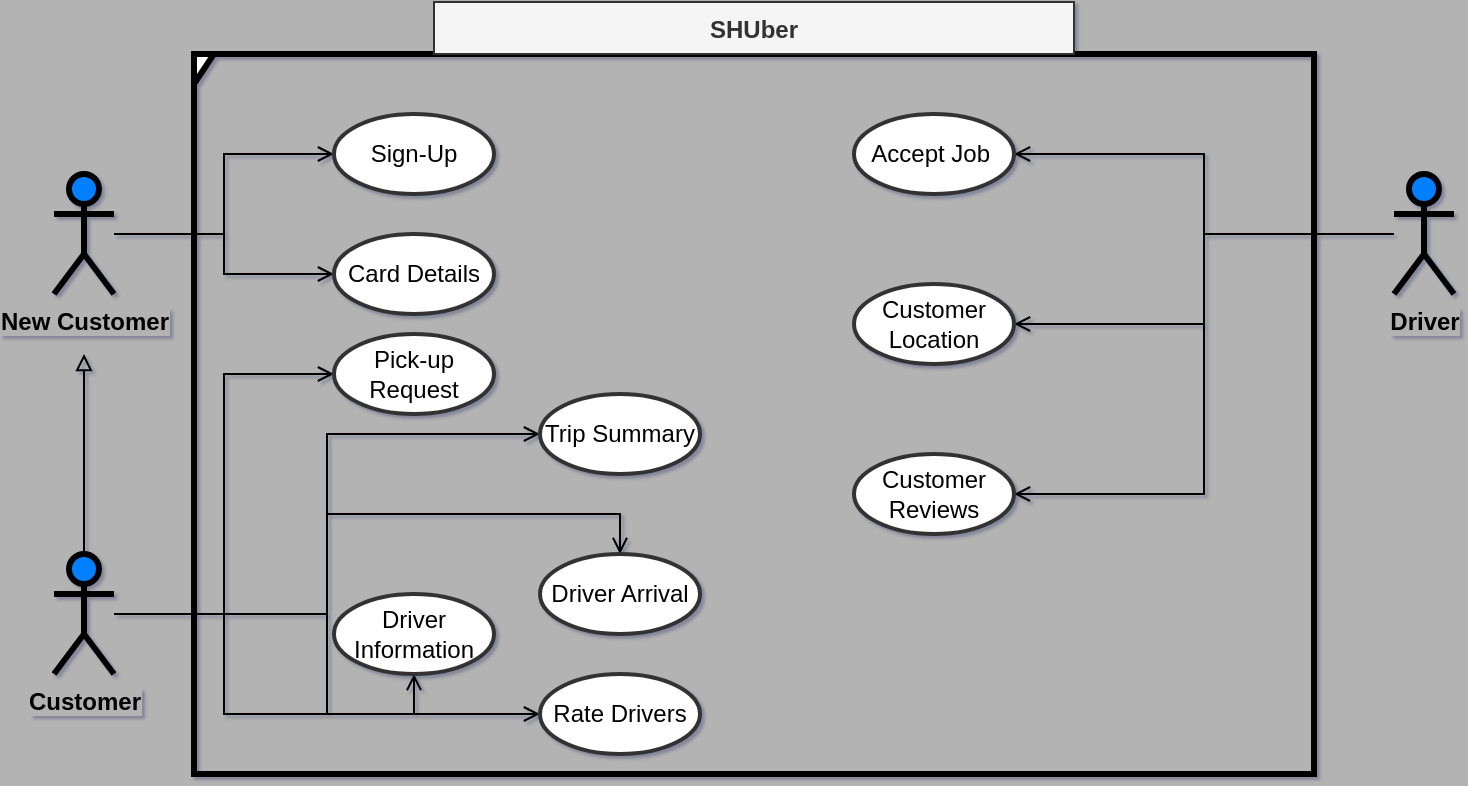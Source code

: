<mxfile version="12.3.0" type="github" pages="1"><diagram id="tz90jnlteMNbuqUGytk4" name="Page-1"><mxGraphModel dx="782" dy="466" grid="1" gridSize="10" guides="1" tooltips="1" connect="1" arrows="1" fold="1" page="1" pageScale="1" pageWidth="827" pageHeight="1169" background="#B3B3B3" math="0" shadow="1"><root><mxCell id="0"/><mxCell id="1" parent="0"/><mxCell id="osGfRu7lVCejMQ_B_ARy-34" style="edgeStyle=orthogonalEdgeStyle;rounded=0;orthogonalLoop=1;jettySize=auto;html=1;entryX=0;entryY=0.5;entryDx=0;entryDy=0;startArrow=none;startFill=0;endArrow=open;endFill=0;strokeWidth=1;" edge="1" parent="1" source="osGfRu7lVCejMQ_B_ARy-2" target="osGfRu7lVCejMQ_B_ARy-21"><mxGeometry relative="1" as="geometry"/></mxCell><mxCell id="osGfRu7lVCejMQ_B_ARy-35" style="edgeStyle=orthogonalEdgeStyle;rounded=0;orthogonalLoop=1;jettySize=auto;html=1;entryX=0;entryY=0.5;entryDx=0;entryDy=0;startArrow=none;startFill=0;endArrow=open;endFill=0;strokeWidth=1;" edge="1" parent="1" source="osGfRu7lVCejMQ_B_ARy-2" target="osGfRu7lVCejMQ_B_ARy-22"><mxGeometry relative="1" as="geometry"/></mxCell><mxCell id="osGfRu7lVCejMQ_B_ARy-2" value="&lt;b&gt;New Customer&lt;/b&gt;" style="shape=umlActor;verticalLabelPosition=bottom;labelBackgroundColor=#B3B3B3;verticalAlign=top;html=1;fillColor=#007FFF;strokeWidth=3;" vertex="1" parent="1"><mxGeometry x="90" y="100" width="30" height="60" as="geometry"/></mxCell><mxCell id="osGfRu7lVCejMQ_B_ARy-20" style="edgeStyle=orthogonalEdgeStyle;rounded=0;orthogonalLoop=1;jettySize=auto;html=1;startArrow=none;startFill=0;endArrow=block;endFill=0;strokeWidth=1;" edge="1" parent="1" source="osGfRu7lVCejMQ_B_ARy-4"><mxGeometry relative="1" as="geometry"><mxPoint x="105" y="190" as="targetPoint"/></mxGeometry></mxCell><mxCell id="osGfRu7lVCejMQ_B_ARy-36" style="edgeStyle=orthogonalEdgeStyle;rounded=0;orthogonalLoop=1;jettySize=auto;html=1;entryX=0;entryY=0.5;entryDx=0;entryDy=0;startArrow=none;startFill=0;endArrow=open;endFill=0;strokeWidth=1;" edge="1" parent="1" source="osGfRu7lVCejMQ_B_ARy-4" target="osGfRu7lVCejMQ_B_ARy-25"><mxGeometry relative="1" as="geometry"/></mxCell><mxCell id="osGfRu7lVCejMQ_B_ARy-37" style="edgeStyle=orthogonalEdgeStyle;rounded=0;orthogonalLoop=1;jettySize=auto;html=1;entryX=0;entryY=0.5;entryDx=0;entryDy=0;startArrow=none;startFill=0;endArrow=open;endFill=0;strokeWidth=1;" edge="1" parent="1" source="osGfRu7lVCejMQ_B_ARy-4" target="osGfRu7lVCejMQ_B_ARy-26"><mxGeometry relative="1" as="geometry"/></mxCell><mxCell id="osGfRu7lVCejMQ_B_ARy-38" style="edgeStyle=orthogonalEdgeStyle;rounded=0;orthogonalLoop=1;jettySize=auto;html=1;entryX=0.5;entryY=1;entryDx=0;entryDy=0;startArrow=none;startFill=0;endArrow=open;endFill=0;strokeWidth=1;" edge="1" parent="1" source="osGfRu7lVCejMQ_B_ARy-4" target="osGfRu7lVCejMQ_B_ARy-27"><mxGeometry relative="1" as="geometry"/></mxCell><mxCell id="osGfRu7lVCejMQ_B_ARy-39" style="edgeStyle=orthogonalEdgeStyle;rounded=0;orthogonalLoop=1;jettySize=auto;html=1;entryX=0.5;entryY=0;entryDx=0;entryDy=0;startArrow=none;startFill=0;endArrow=open;endFill=0;strokeWidth=1;" edge="1" parent="1" source="osGfRu7lVCejMQ_B_ARy-4" target="osGfRu7lVCejMQ_B_ARy-29"><mxGeometry relative="1" as="geometry"/></mxCell><mxCell id="osGfRu7lVCejMQ_B_ARy-40" style="edgeStyle=orthogonalEdgeStyle;rounded=0;orthogonalLoop=1;jettySize=auto;html=1;entryX=0;entryY=0.5;entryDx=0;entryDy=0;startArrow=none;startFill=0;endArrow=open;endFill=0;strokeWidth=1;" edge="1" parent="1" source="osGfRu7lVCejMQ_B_ARy-4" target="osGfRu7lVCejMQ_B_ARy-30"><mxGeometry relative="1" as="geometry"/></mxCell><mxCell id="osGfRu7lVCejMQ_B_ARy-4" value="&lt;b&gt;Customer&lt;/b&gt;" style="shape=umlActor;verticalLabelPosition=bottom;labelBackgroundColor=#B3B3B3;verticalAlign=top;html=1;strokeWidth=3;fillColor=#007FFF;" vertex="1" parent="1"><mxGeometry x="90" y="290" width="30" height="60" as="geometry"/></mxCell><mxCell id="osGfRu7lVCejMQ_B_ARy-9" value="" style="shape=umlFrame;whiteSpace=wrap;html=1;width=10;height=15;strokeWidth=3;" vertex="1" parent="1"><mxGeometry x="160" y="40" width="560" height="360" as="geometry"/></mxCell><mxCell id="osGfRu7lVCejMQ_B_ARy-42" style="edgeStyle=orthogonalEdgeStyle;rounded=0;orthogonalLoop=1;jettySize=auto;html=1;entryX=1;entryY=0.5;entryDx=0;entryDy=0;startArrow=none;startFill=0;endArrow=open;endFill=0;strokeWidth=1;" edge="1" parent="1" source="osGfRu7lVCejMQ_B_ARy-10" target="osGfRu7lVCejMQ_B_ARy-33"><mxGeometry relative="1" as="geometry"/></mxCell><mxCell id="osGfRu7lVCejMQ_B_ARy-43" style="edgeStyle=orthogonalEdgeStyle;rounded=0;orthogonalLoop=1;jettySize=auto;html=1;entryX=1;entryY=0.5;entryDx=0;entryDy=0;startArrow=none;startFill=0;endArrow=open;endFill=0;strokeWidth=1;" edge="1" parent="1" source="osGfRu7lVCejMQ_B_ARy-10" target="osGfRu7lVCejMQ_B_ARy-32"><mxGeometry relative="1" as="geometry"/></mxCell><mxCell id="osGfRu7lVCejMQ_B_ARy-44" style="edgeStyle=orthogonalEdgeStyle;rounded=0;orthogonalLoop=1;jettySize=auto;html=1;entryX=1;entryY=0.5;entryDx=0;entryDy=0;startArrow=none;startFill=0;endArrow=open;endFill=0;strokeWidth=1;" edge="1" parent="1" source="osGfRu7lVCejMQ_B_ARy-10" target="osGfRu7lVCejMQ_B_ARy-24"><mxGeometry relative="1" as="geometry"/></mxCell><mxCell id="osGfRu7lVCejMQ_B_ARy-10" value="&lt;b&gt;Driver&lt;/b&gt;" style="shape=umlActor;verticalLabelPosition=bottom;labelBackgroundColor=#B3B3B3;verticalAlign=top;html=1;outlineConnect=0;strokeWidth=3;fillColor=#007FFF;" vertex="1" parent="1"><mxGeometry x="760" y="100" width="30" height="60" as="geometry"/></mxCell><mxCell id="osGfRu7lVCejMQ_B_ARy-15" value="SHUber" style="text;align=center;fontStyle=1;verticalAlign=middle;spacingLeft=3;spacingRight=3;strokeColor=#333333;rotatable=0;points=[[0,0.5],[1,0.5]];portConstraint=eastwest;fillColor=#f5f5f5;strokeWidth=1;fontColor=#333333;labelBackgroundColor=none;labelBorderColor=none;" vertex="1" parent="1"><mxGeometry x="280" y="14" width="320" height="26" as="geometry"/></mxCell><mxCell id="osGfRu7lVCejMQ_B_ARy-21" value="Sign-Up" style="ellipse;whiteSpace=wrap;html=1;strokeColor=#333333;strokeWidth=2;fillColor=#FFFFFF;" vertex="1" parent="1"><mxGeometry x="230" y="70" width="80" height="40" as="geometry"/></mxCell><mxCell id="osGfRu7lVCejMQ_B_ARy-22" value="Card Details" style="ellipse;whiteSpace=wrap;html=1;strokeColor=#333333;strokeWidth=2;fillColor=#FFFFFF;" vertex="1" parent="1"><mxGeometry x="230" y="130" width="80" height="40" as="geometry"/></mxCell><mxCell id="osGfRu7lVCejMQ_B_ARy-24" value="Customer Location" style="ellipse;whiteSpace=wrap;html=1;strokeColor=#333333;strokeWidth=2;fillColor=#FFFFFF;" vertex="1" parent="1"><mxGeometry x="490" y="155" width="80" height="40" as="geometry"/></mxCell><mxCell id="osGfRu7lVCejMQ_B_ARy-25" value="&lt;font style=&quot;font-size: 12px&quot;&gt;Pick-up Request&lt;/font&gt;" style="ellipse;whiteSpace=wrap;html=1;strokeColor=#333333;strokeWidth=2;fillColor=#FFFFFF;" vertex="1" parent="1"><mxGeometry x="230" y="180" width="80" height="40" as="geometry"/></mxCell><mxCell id="osGfRu7lVCejMQ_B_ARy-26" value="&lt;font style=&quot;font-size: 12px&quot;&gt;Trip Summary&lt;/font&gt;" style="ellipse;whiteSpace=wrap;html=1;strokeColor=#333333;strokeWidth=2;fillColor=#FFFFFF;" vertex="1" parent="1"><mxGeometry x="333" y="210" width="80" height="40" as="geometry"/></mxCell><mxCell id="osGfRu7lVCejMQ_B_ARy-27" value="&lt;font style=&quot;font-size: 12px&quot;&gt;Driver Information&lt;/font&gt;" style="ellipse;whiteSpace=wrap;html=1;strokeColor=#333333;strokeWidth=2;fillColor=#FFFFFF;" vertex="1" parent="1"><mxGeometry x="230" y="310" width="80" height="40" as="geometry"/></mxCell><mxCell id="osGfRu7lVCejMQ_B_ARy-29" value="&lt;font style=&quot;font-size: 12px&quot;&gt;Driver Arrival&lt;/font&gt;" style="ellipse;whiteSpace=wrap;html=1;strokeColor=#333333;strokeWidth=2;fillColor=#FFFFFF;" vertex="1" parent="1"><mxGeometry x="333" y="290" width="80" height="40" as="geometry"/></mxCell><mxCell id="osGfRu7lVCejMQ_B_ARy-30" value="&lt;font style=&quot;font-size: 12px&quot;&gt;Rate Drivers&lt;/font&gt;" style="ellipse;whiteSpace=wrap;html=1;strokeColor=#333333;strokeWidth=2;fillColor=#FFFFFF;" vertex="1" parent="1"><mxGeometry x="333" y="350" width="80" height="40" as="geometry"/></mxCell><mxCell id="osGfRu7lVCejMQ_B_ARy-32" value="&lt;font style=&quot;font-size: 12px&quot;&gt;Accept Job&amp;nbsp;&lt;/font&gt;" style="ellipse;whiteSpace=wrap;html=1;strokeColor=#333333;strokeWidth=2;fillColor=#FFFFFF;" vertex="1" parent="1"><mxGeometry x="490" y="70" width="80" height="40" as="geometry"/></mxCell><mxCell id="osGfRu7lVCejMQ_B_ARy-33" value="&lt;font style=&quot;font-size: 12px&quot;&gt;Customer Reviews&lt;/font&gt;" style="ellipse;whiteSpace=wrap;html=1;strokeColor=#333333;strokeWidth=2;fillColor=#FFFFFF;" vertex="1" parent="1"><mxGeometry x="490" y="240" width="80" height="40" as="geometry"/></mxCell></root></mxGraphModel></diagram></mxfile>
